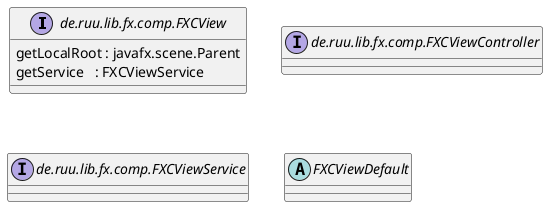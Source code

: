 @startuml FX Comp Architecture
    interface FXCView           as "de.ruu.lib.fx.comp.FXCView"
    {
        getLocalRoot : javafx.scene.Parent
        getService   : FXCViewService
    }
    interface FXCViewController as "de.ruu.lib.fx.comp.FXCViewController"
    interface FXCViewService    as "de.ruu.lib.fx.comp.FXCViewService"
    abstract class FXCViewDefault
@enduml